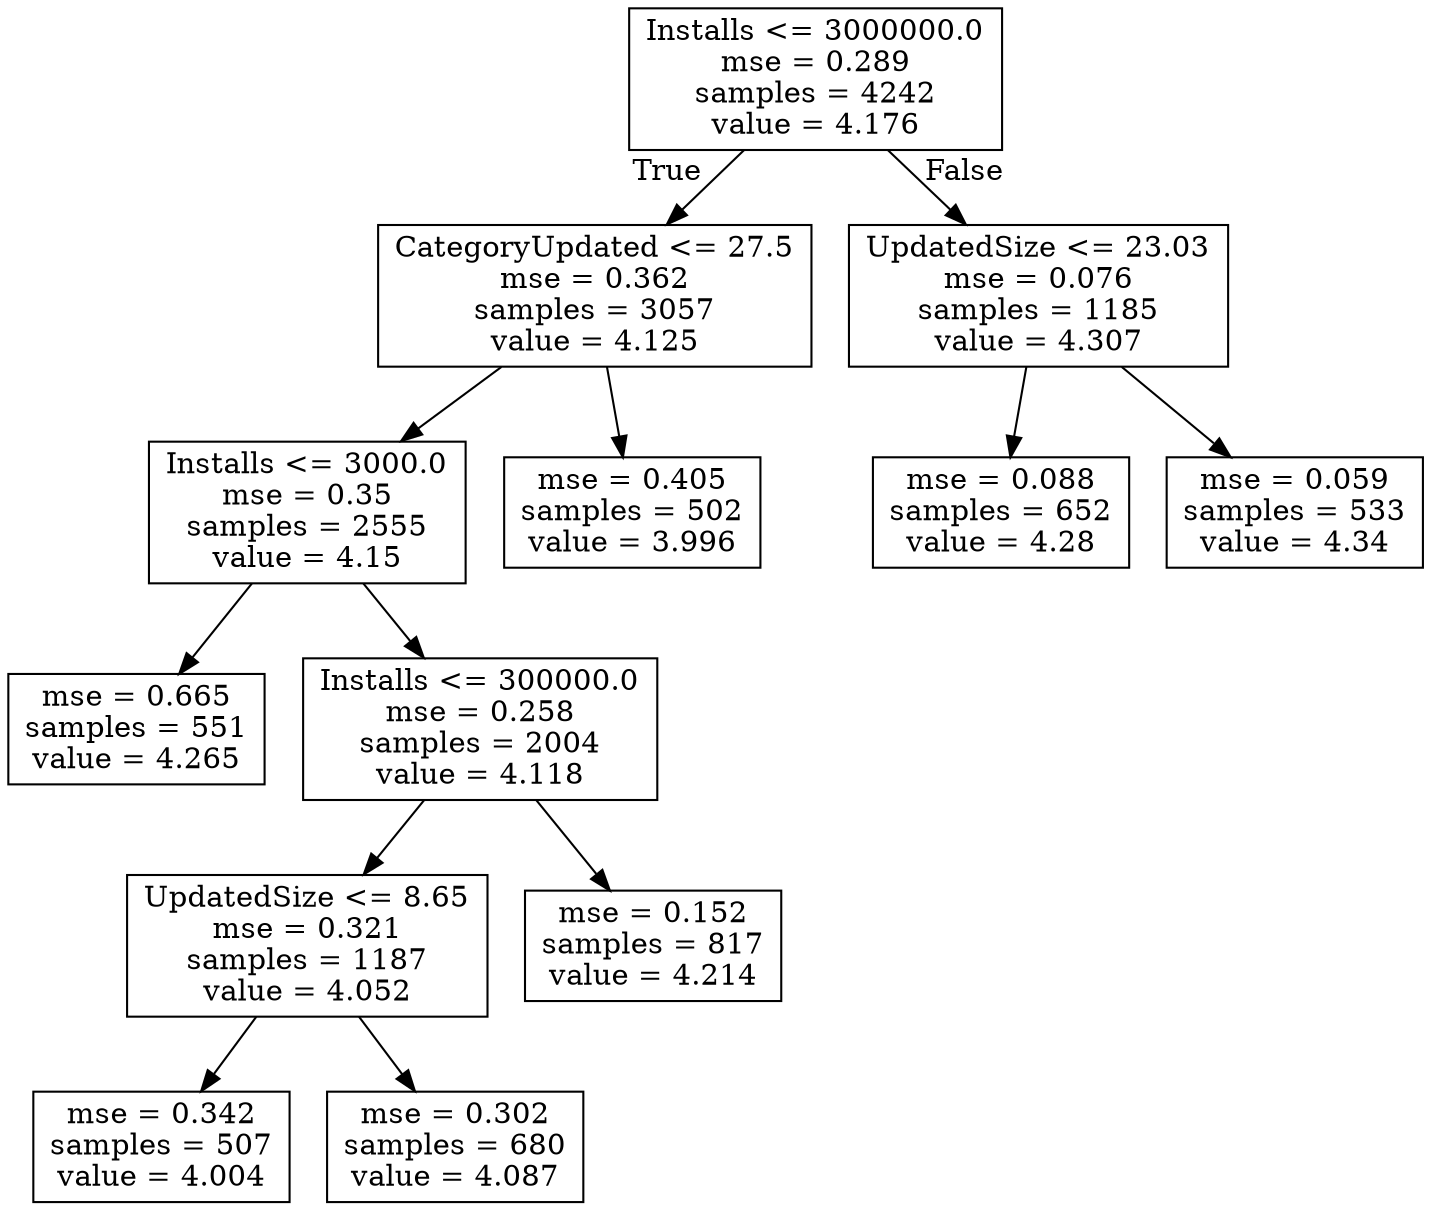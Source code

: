 digraph Tree {
node [shape=box] ;
0 [label="Installs <= 3000000.0\nmse = 0.289\nsamples = 4242\nvalue = 4.176"] ;
1 [label="CategoryUpdated <= 27.5\nmse = 0.362\nsamples = 3057\nvalue = 4.125"] ;
0 -> 1 [labeldistance=2.5, labelangle=45, headlabel="True"] ;
2 [label="Installs <= 3000.0\nmse = 0.35\nsamples = 2555\nvalue = 4.15"] ;
1 -> 2 ;
3 [label="mse = 0.665\nsamples = 551\nvalue = 4.265"] ;
2 -> 3 ;
4 [label="Installs <= 300000.0\nmse = 0.258\nsamples = 2004\nvalue = 4.118"] ;
2 -> 4 ;
5 [label="UpdatedSize <= 8.65\nmse = 0.321\nsamples = 1187\nvalue = 4.052"] ;
4 -> 5 ;
6 [label="mse = 0.342\nsamples = 507\nvalue = 4.004"] ;
5 -> 6 ;
7 [label="mse = 0.302\nsamples = 680\nvalue = 4.087"] ;
5 -> 7 ;
8 [label="mse = 0.152\nsamples = 817\nvalue = 4.214"] ;
4 -> 8 ;
9 [label="mse = 0.405\nsamples = 502\nvalue = 3.996"] ;
1 -> 9 ;
10 [label="UpdatedSize <= 23.03\nmse = 0.076\nsamples = 1185\nvalue = 4.307"] ;
0 -> 10 [labeldistance=2.5, labelangle=-45, headlabel="False"] ;
11 [label="mse = 0.088\nsamples = 652\nvalue = 4.28"] ;
10 -> 11 ;
12 [label="mse = 0.059\nsamples = 533\nvalue = 4.34"] ;
10 -> 12 ;
}